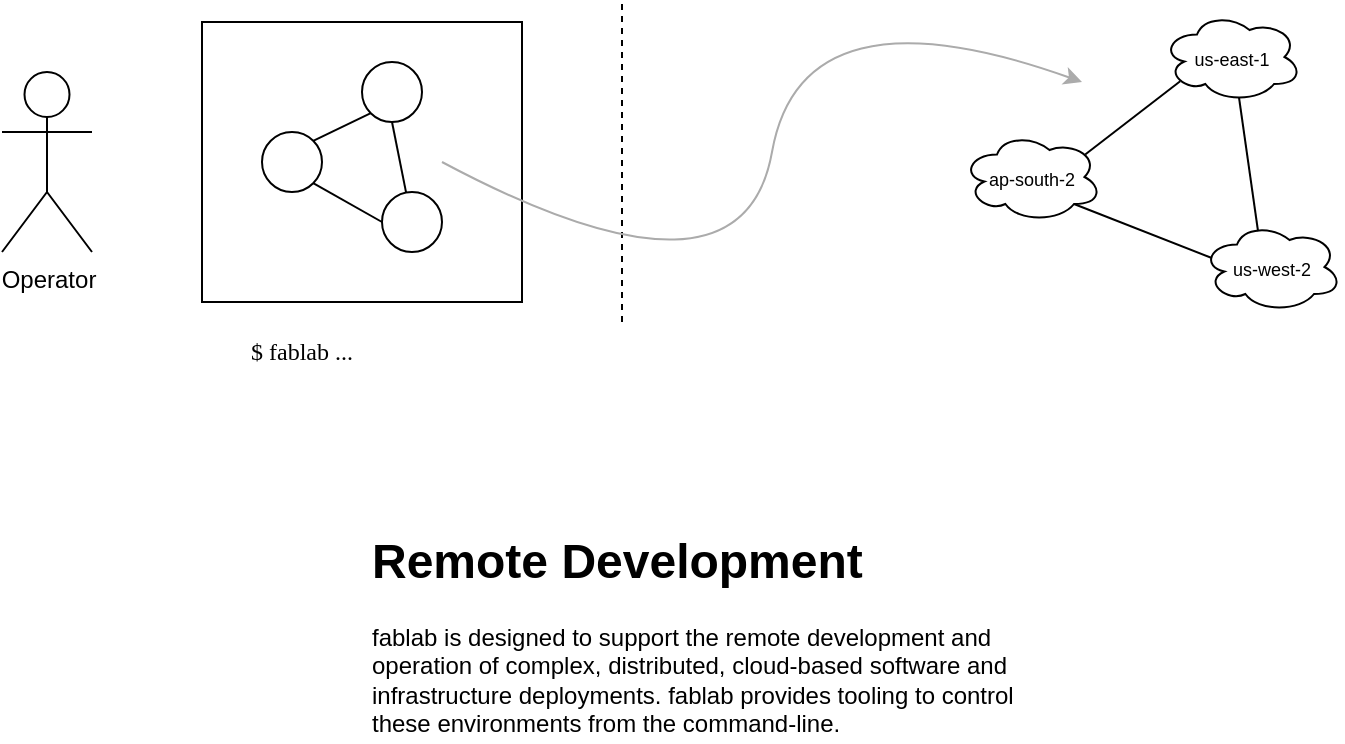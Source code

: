 <mxfile version="13.0.1" type="device"><diagram id="KXkkV9B8q3uqfVLMOjS5" name="Page-1"><mxGraphModel dx="1102" dy="1023" grid="1" gridSize="10" guides="1" tooltips="1" connect="1" arrows="1" fold="1" page="1" pageScale="1" pageWidth="800" pageHeight="450" math="0" shadow="0"><root><mxCell id="0"/><mxCell id="1" parent="0"/><mxCell id="1deCelIfa6eUBW9n5wun-1" value="" style="endArrow=none;dashed=1;html=1;" edge="1" parent="1"><mxGeometry width="50" height="50" relative="1" as="geometry"><mxPoint x="360" y="200" as="sourcePoint"/><mxPoint x="360" y="40" as="targetPoint"/></mxGeometry></mxCell><mxCell id="1deCelIfa6eUBW9n5wun-3" value="" style="rounded=0;whiteSpace=wrap;html=1;fillColor=none;" vertex="1" parent="1"><mxGeometry x="150" y="50" width="160" height="140" as="geometry"/></mxCell><mxCell id="1deCelIfa6eUBW9n5wun-4" value="" style="ellipse;whiteSpace=wrap;html=1;aspect=fixed;fillColor=none;" vertex="1" parent="1"><mxGeometry x="230" y="70" width="30" height="30" as="geometry"/></mxCell><mxCell id="1deCelIfa6eUBW9n5wun-5" value="" style="ellipse;whiteSpace=wrap;html=1;aspect=fixed;fillColor=none;" vertex="1" parent="1"><mxGeometry x="180" y="105" width="30" height="30" as="geometry"/></mxCell><mxCell id="1deCelIfa6eUBW9n5wun-6" value="" style="ellipse;whiteSpace=wrap;html=1;aspect=fixed;fillColor=none;" vertex="1" parent="1"><mxGeometry x="240" y="135" width="30" height="30" as="geometry"/></mxCell><mxCell id="1deCelIfa6eUBW9n5wun-7" value="" style="endArrow=none;html=1;entryX=0;entryY=1;entryDx=0;entryDy=0;exitX=1;exitY=0;exitDx=0;exitDy=0;" edge="1" parent="1" source="1deCelIfa6eUBW9n5wun-5" target="1deCelIfa6eUBW9n5wun-4"><mxGeometry width="50" height="50" relative="1" as="geometry"><mxPoint x="190" y="240" as="sourcePoint"/><mxPoint x="240" y="190" as="targetPoint"/></mxGeometry></mxCell><mxCell id="1deCelIfa6eUBW9n5wun-8" value="" style="endArrow=none;html=1;entryX=1;entryY=1;entryDx=0;entryDy=0;exitX=0;exitY=0.5;exitDx=0;exitDy=0;" edge="1" parent="1" source="1deCelIfa6eUBW9n5wun-6" target="1deCelIfa6eUBW9n5wun-5"><mxGeometry width="50" height="50" relative="1" as="geometry"><mxPoint x="200" y="330" as="sourcePoint"/><mxPoint x="250" y="280" as="targetPoint"/></mxGeometry></mxCell><mxCell id="1deCelIfa6eUBW9n5wun-9" value="" style="endArrow=none;html=1;entryX=0.5;entryY=1;entryDx=0;entryDy=0;" edge="1" parent="1" source="1deCelIfa6eUBW9n5wun-6" target="1deCelIfa6eUBW9n5wun-4"><mxGeometry width="50" height="50" relative="1" as="geometry"><mxPoint x="230" y="300" as="sourcePoint"/><mxPoint x="280" y="250" as="targetPoint"/></mxGeometry></mxCell><mxCell id="1deCelIfa6eUBW9n5wun-10" value="Operator" style="shape=umlActor;verticalLabelPosition=bottom;labelBackgroundColor=#ffffff;verticalAlign=top;html=1;outlineConnect=0;fillColor=none;" vertex="1" parent="1"><mxGeometry x="50" y="75" width="45" height="90" as="geometry"/></mxCell><mxCell id="1deCelIfa6eUBW9n5wun-14" value="$ fablab ..." style="text;html=1;strokeColor=none;fillColor=none;align=center;verticalAlign=middle;whiteSpace=wrap;rounded=0;fontFamily=Consolas;" vertex="1" parent="1"><mxGeometry x="150" y="205" width="100" height="20" as="geometry"/></mxCell><mxCell id="1deCelIfa6eUBW9n5wun-15" value="&lt;font style=&quot;font-size: 9px&quot;&gt;us-east-1&lt;/font&gt;" style="ellipse;shape=cloud;whiteSpace=wrap;html=1;fillColor=none;" vertex="1" parent="1"><mxGeometry x="630" y="45" width="70" height="45" as="geometry"/></mxCell><mxCell id="1deCelIfa6eUBW9n5wun-16" value="&lt;font style=&quot;font-size: 9px&quot;&gt;ap-south-2&lt;/font&gt;" style="ellipse;shape=cloud;whiteSpace=wrap;html=1;fillColor=none;" vertex="1" parent="1"><mxGeometry x="530" y="105" width="70" height="45" as="geometry"/></mxCell><mxCell id="1deCelIfa6eUBW9n5wun-17" value="&lt;font style=&quot;font-size: 9px&quot;&gt;us-west-2&lt;/font&gt;" style="ellipse;shape=cloud;whiteSpace=wrap;html=1;fillColor=none;" vertex="1" parent="1"><mxGeometry x="650" y="150" width="70" height="45" as="geometry"/></mxCell><mxCell id="1deCelIfa6eUBW9n5wun-18" value="" style="endArrow=none;html=1;entryX=0.13;entryY=0.77;entryDx=0;entryDy=0;entryPerimeter=0;exitX=0.88;exitY=0.25;exitDx=0;exitDy=0;exitPerimeter=0;" edge="1" parent="1" source="1deCelIfa6eUBW9n5wun-16" target="1deCelIfa6eUBW9n5wun-15"><mxGeometry width="50" height="50" relative="1" as="geometry"><mxPoint x="560" y="280" as="sourcePoint"/><mxPoint x="610" y="230" as="targetPoint"/></mxGeometry></mxCell><mxCell id="1deCelIfa6eUBW9n5wun-19" value="" style="curved=1;endArrow=classic;html=1;strokeColor=#ABABAB;" edge="1" parent="1"><mxGeometry width="50" height="50" relative="1" as="geometry"><mxPoint x="270" y="120" as="sourcePoint"/><mxPoint x="590" y="80" as="targetPoint"/><Array as="points"><mxPoint x="420" y="200"/><mxPoint x="450" y="30"/></Array></mxGeometry></mxCell><mxCell id="1deCelIfa6eUBW9n5wun-20" value="" style="endArrow=none;html=1;strokeColor=#000000;entryX=0.55;entryY=0.95;entryDx=0;entryDy=0;entryPerimeter=0;exitX=0.4;exitY=0.1;exitDx=0;exitDy=0;exitPerimeter=0;" edge="1" parent="1" source="1deCelIfa6eUBW9n5wun-17" target="1deCelIfa6eUBW9n5wun-15"><mxGeometry width="50" height="50" relative="1" as="geometry"><mxPoint x="480" y="310" as="sourcePoint"/><mxPoint x="530" y="260" as="targetPoint"/></mxGeometry></mxCell><mxCell id="1deCelIfa6eUBW9n5wun-21" value="" style="endArrow=none;html=1;strokeColor=#000000;entryX=0.8;entryY=0.8;entryDx=0;entryDy=0;entryPerimeter=0;exitX=0.07;exitY=0.4;exitDx=0;exitDy=0;exitPerimeter=0;" edge="1" parent="1" source="1deCelIfa6eUBW9n5wun-17" target="1deCelIfa6eUBW9n5wun-16"><mxGeometry width="50" height="50" relative="1" as="geometry"><mxPoint x="380" y="370" as="sourcePoint"/><mxPoint x="430" y="320" as="targetPoint"/></mxGeometry></mxCell><mxCell id="1deCelIfa6eUBW9n5wun-22" value="&lt;h1&gt;Remote Development&lt;/h1&gt;&lt;p&gt;fablab is designed to support the remote development and operation of complex, distributed, cloud-based software and infrastructure deployments. fablab provides tooling to control these environments from the command-line.&lt;/p&gt;" style="text;html=1;strokeColor=none;fillColor=none;spacing=5;spacingTop=-20;whiteSpace=wrap;overflow=hidden;rounded=0;" vertex="1" parent="1"><mxGeometry x="230" y="300" width="360" height="110" as="geometry"/></mxCell></root></mxGraphModel></diagram></mxfile>